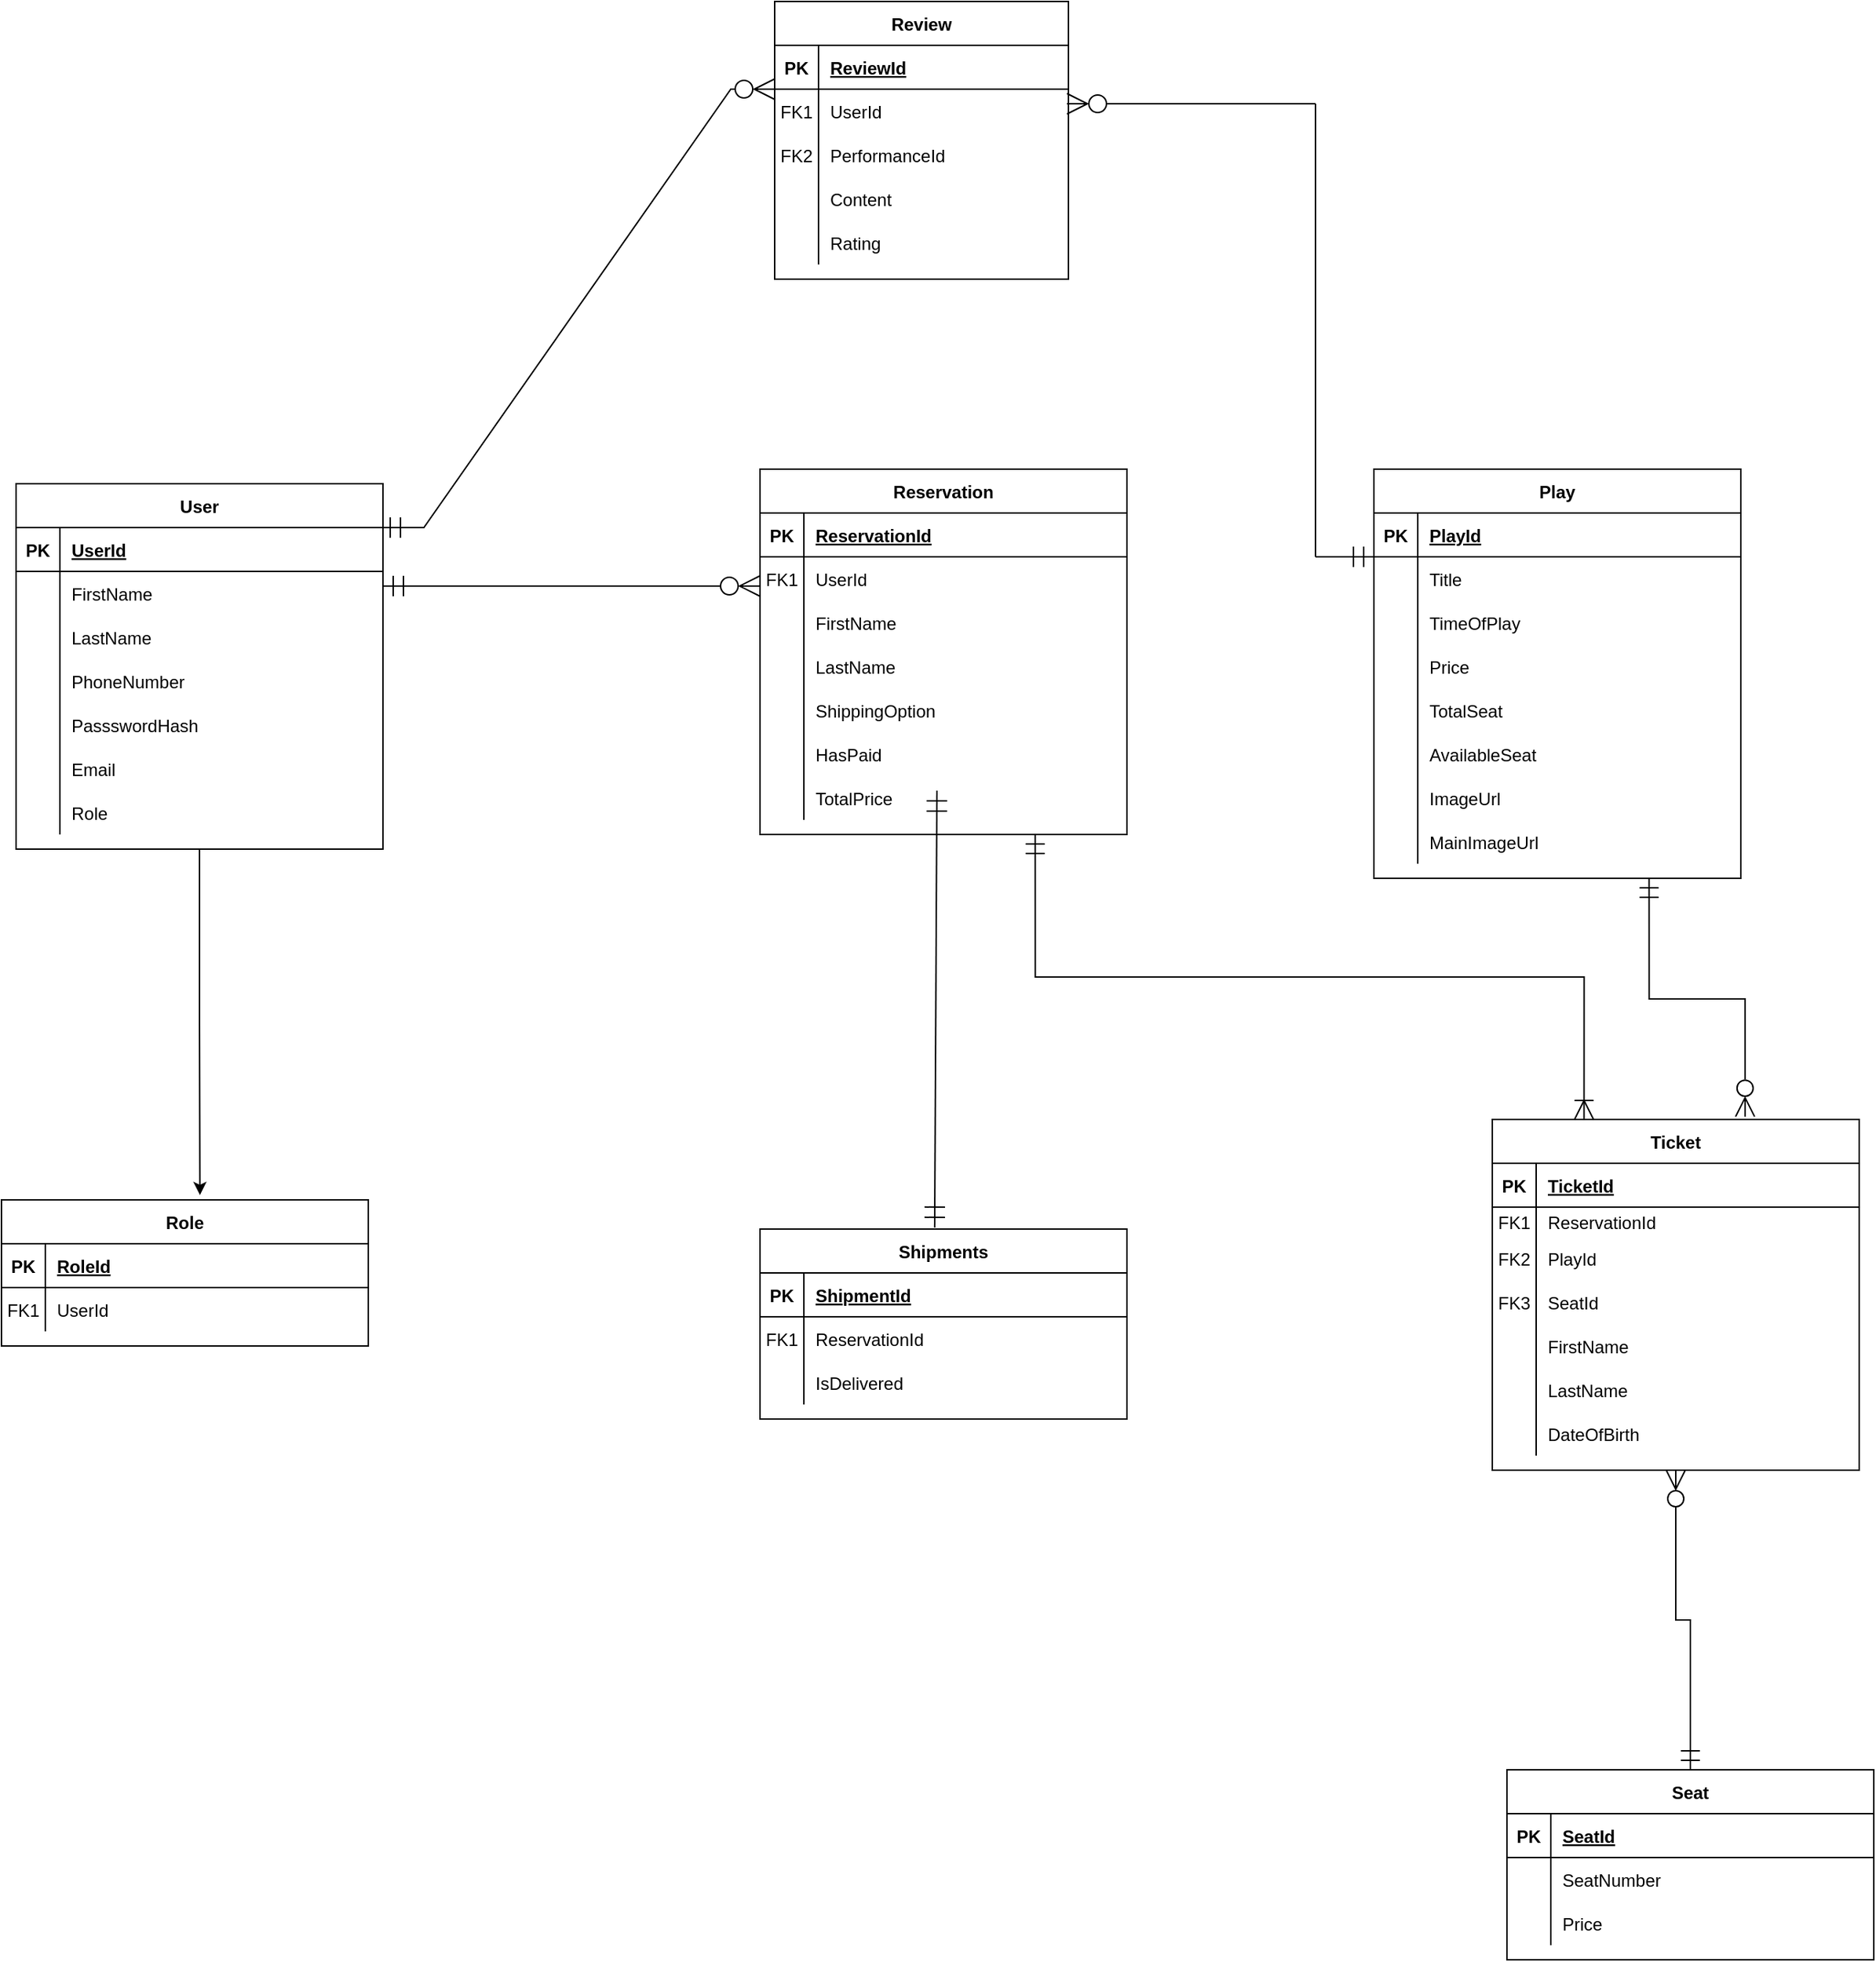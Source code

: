 <mxfile version="26.0.11">
  <diagram id="R2lEEEUBdFMjLlhIrx00" name="Page-1">
    <mxGraphModel dx="2093" dy="2080" grid="1" gridSize="10" guides="1" tooltips="1" connect="1" arrows="1" fold="1" page="1" pageScale="1" pageWidth="850" pageHeight="1100" math="0" shadow="0" extFonts="Permanent Marker^https://fonts.googleapis.com/css?family=Permanent+Marker">
      <root>
        <mxCell id="0" />
        <mxCell id="1" parent="0" />
        <mxCell id="Px7PWnoKuNarNlu0IM08-81" style="edgeStyle=orthogonalEdgeStyle;rounded=0;orthogonalLoop=1;jettySize=auto;html=1;exitX=0.75;exitY=1;exitDx=0;exitDy=0;entryX=0.25;entryY=0;entryDx=0;entryDy=0;startArrow=ERmandOne;startFill=0;endSize=11;startSize=11;endArrow=ERoneToMany;endFill=0;" parent="1" source="C-vyLk0tnHw3VtMMgP7b-2" target="Px7PWnoKuNarNlu0IM08-56" edge="1">
          <mxGeometry relative="1" as="geometry" />
        </mxCell>
        <mxCell id="C-vyLk0tnHw3VtMMgP7b-2" value="Reservation" style="shape=table;startSize=30;container=1;collapsible=1;childLayout=tableLayout;fixedRows=1;rowLines=0;fontStyle=1;align=center;resizeLast=1;" parent="1" vertex="1">
          <mxGeometry x="679" y="120" width="251" height="250" as="geometry" />
        </mxCell>
        <mxCell id="C-vyLk0tnHw3VtMMgP7b-3" value="" style="shape=partialRectangle;collapsible=0;dropTarget=0;pointerEvents=0;fillColor=none;points=[[0,0.5],[1,0.5]];portConstraint=eastwest;top=0;left=0;right=0;bottom=1;" parent="C-vyLk0tnHw3VtMMgP7b-2" vertex="1">
          <mxGeometry y="30" width="251" height="30" as="geometry" />
        </mxCell>
        <mxCell id="C-vyLk0tnHw3VtMMgP7b-4" value="PK" style="shape=partialRectangle;overflow=hidden;connectable=0;fillColor=none;top=0;left=0;bottom=0;right=0;fontStyle=1;" parent="C-vyLk0tnHw3VtMMgP7b-3" vertex="1">
          <mxGeometry width="30" height="30" as="geometry">
            <mxRectangle width="30" height="30" as="alternateBounds" />
          </mxGeometry>
        </mxCell>
        <mxCell id="C-vyLk0tnHw3VtMMgP7b-5" value="ReservationId" style="shape=partialRectangle;overflow=hidden;connectable=0;fillColor=none;top=0;left=0;bottom=0;right=0;align=left;spacingLeft=6;fontStyle=5;" parent="C-vyLk0tnHw3VtMMgP7b-3" vertex="1">
          <mxGeometry x="30" width="221" height="30" as="geometry">
            <mxRectangle width="221" height="30" as="alternateBounds" />
          </mxGeometry>
        </mxCell>
        <mxCell id="C-vyLk0tnHw3VtMMgP7b-6" value="" style="shape=partialRectangle;collapsible=0;dropTarget=0;pointerEvents=0;fillColor=none;points=[[0,0.5],[1,0.5]];portConstraint=eastwest;top=0;left=0;right=0;bottom=0;" parent="C-vyLk0tnHw3VtMMgP7b-2" vertex="1">
          <mxGeometry y="60" width="251" height="30" as="geometry" />
        </mxCell>
        <mxCell id="C-vyLk0tnHw3VtMMgP7b-7" value="FK1" style="shape=partialRectangle;overflow=hidden;connectable=0;fillColor=none;top=0;left=0;bottom=0;right=0;" parent="C-vyLk0tnHw3VtMMgP7b-6" vertex="1">
          <mxGeometry width="30" height="30" as="geometry">
            <mxRectangle width="30" height="30" as="alternateBounds" />
          </mxGeometry>
        </mxCell>
        <mxCell id="C-vyLk0tnHw3VtMMgP7b-8" value="UserId" style="shape=partialRectangle;overflow=hidden;connectable=0;fillColor=none;top=0;left=0;bottom=0;right=0;align=left;spacingLeft=6;" parent="C-vyLk0tnHw3VtMMgP7b-6" vertex="1">
          <mxGeometry x="30" width="221" height="30" as="geometry">
            <mxRectangle width="221" height="30" as="alternateBounds" />
          </mxGeometry>
        </mxCell>
        <mxCell id="C-vyLk0tnHw3VtMMgP7b-9" value="" style="shape=partialRectangle;collapsible=0;dropTarget=0;pointerEvents=0;fillColor=none;points=[[0,0.5],[1,0.5]];portConstraint=eastwest;top=0;left=0;right=0;bottom=0;" parent="C-vyLk0tnHw3VtMMgP7b-2" vertex="1">
          <mxGeometry y="90" width="251" height="30" as="geometry" />
        </mxCell>
        <mxCell id="C-vyLk0tnHw3VtMMgP7b-10" value="" style="shape=partialRectangle;overflow=hidden;connectable=0;fillColor=none;top=0;left=0;bottom=0;right=0;" parent="C-vyLk0tnHw3VtMMgP7b-9" vertex="1">
          <mxGeometry width="30" height="30" as="geometry">
            <mxRectangle width="30" height="30" as="alternateBounds" />
          </mxGeometry>
        </mxCell>
        <mxCell id="C-vyLk0tnHw3VtMMgP7b-11" value="FirstName" style="shape=partialRectangle;overflow=hidden;connectable=0;fillColor=none;top=0;left=0;bottom=0;right=0;align=left;spacingLeft=6;" parent="C-vyLk0tnHw3VtMMgP7b-9" vertex="1">
          <mxGeometry x="30" width="221" height="30" as="geometry">
            <mxRectangle width="221" height="30" as="alternateBounds" />
          </mxGeometry>
        </mxCell>
        <mxCell id="LBZw2qR44-CUbFNM7OTx-93" value="" style="shape=partialRectangle;collapsible=0;dropTarget=0;pointerEvents=0;fillColor=none;points=[[0,0.5],[1,0.5]];portConstraint=eastwest;top=0;left=0;right=0;bottom=0;" parent="C-vyLk0tnHw3VtMMgP7b-2" vertex="1">
          <mxGeometry y="120" width="251" height="30" as="geometry" />
        </mxCell>
        <mxCell id="LBZw2qR44-CUbFNM7OTx-94" value="" style="shape=partialRectangle;overflow=hidden;connectable=0;fillColor=none;top=0;left=0;bottom=0;right=0;" parent="LBZw2qR44-CUbFNM7OTx-93" vertex="1">
          <mxGeometry width="30" height="30" as="geometry">
            <mxRectangle width="30" height="30" as="alternateBounds" />
          </mxGeometry>
        </mxCell>
        <mxCell id="LBZw2qR44-CUbFNM7OTx-95" value="LastName" style="shape=partialRectangle;overflow=hidden;connectable=0;fillColor=none;top=0;left=0;bottom=0;right=0;align=left;spacingLeft=6;" parent="LBZw2qR44-CUbFNM7OTx-93" vertex="1">
          <mxGeometry x="30" width="221" height="30" as="geometry">
            <mxRectangle width="221" height="30" as="alternateBounds" />
          </mxGeometry>
        </mxCell>
        <mxCell id="LBZw2qR44-CUbFNM7OTx-99" value="" style="shape=partialRectangle;collapsible=0;dropTarget=0;pointerEvents=0;fillColor=none;points=[[0,0.5],[1,0.5]];portConstraint=eastwest;top=0;left=0;right=0;bottom=0;" parent="C-vyLk0tnHw3VtMMgP7b-2" vertex="1">
          <mxGeometry y="150" width="251" height="30" as="geometry" />
        </mxCell>
        <mxCell id="LBZw2qR44-CUbFNM7OTx-100" value="" style="shape=partialRectangle;overflow=hidden;connectable=0;fillColor=none;top=0;left=0;bottom=0;right=0;" parent="LBZw2qR44-CUbFNM7OTx-99" vertex="1">
          <mxGeometry width="30" height="30" as="geometry">
            <mxRectangle width="30" height="30" as="alternateBounds" />
          </mxGeometry>
        </mxCell>
        <mxCell id="LBZw2qR44-CUbFNM7OTx-101" value="ShippingOption" style="shape=partialRectangle;overflow=hidden;connectable=0;fillColor=none;top=0;left=0;bottom=0;right=0;align=left;spacingLeft=6;" parent="LBZw2qR44-CUbFNM7OTx-99" vertex="1">
          <mxGeometry x="30" width="221" height="30" as="geometry">
            <mxRectangle width="221" height="30" as="alternateBounds" />
          </mxGeometry>
        </mxCell>
        <mxCell id="Px7PWnoKuNarNlu0IM08-53" value="" style="shape=partialRectangle;collapsible=0;dropTarget=0;pointerEvents=0;fillColor=none;points=[[0,0.5],[1,0.5]];portConstraint=eastwest;top=0;left=0;right=0;bottom=0;" parent="C-vyLk0tnHw3VtMMgP7b-2" vertex="1">
          <mxGeometry y="180" width="251" height="30" as="geometry" />
        </mxCell>
        <mxCell id="Px7PWnoKuNarNlu0IM08-54" value="" style="shape=partialRectangle;overflow=hidden;connectable=0;fillColor=none;top=0;left=0;bottom=0;right=0;" parent="Px7PWnoKuNarNlu0IM08-53" vertex="1">
          <mxGeometry width="30" height="30" as="geometry">
            <mxRectangle width="30" height="30" as="alternateBounds" />
          </mxGeometry>
        </mxCell>
        <mxCell id="Px7PWnoKuNarNlu0IM08-55" value="HasPaid" style="shape=partialRectangle;overflow=hidden;connectable=0;fillColor=none;top=0;left=0;bottom=0;right=0;align=left;spacingLeft=6;" parent="Px7PWnoKuNarNlu0IM08-53" vertex="1">
          <mxGeometry x="30" width="221" height="30" as="geometry">
            <mxRectangle width="221" height="30" as="alternateBounds" />
          </mxGeometry>
        </mxCell>
        <mxCell id="8gBksEzqxt79Xbq1RBp5-1" value="" style="shape=partialRectangle;collapsible=0;dropTarget=0;pointerEvents=0;fillColor=none;points=[[0,0.5],[1,0.5]];portConstraint=eastwest;top=0;left=0;right=0;bottom=0;" vertex="1" parent="C-vyLk0tnHw3VtMMgP7b-2">
          <mxGeometry y="210" width="251" height="30" as="geometry" />
        </mxCell>
        <mxCell id="8gBksEzqxt79Xbq1RBp5-2" value="" style="shape=partialRectangle;overflow=hidden;connectable=0;fillColor=none;top=0;left=0;bottom=0;right=0;" vertex="1" parent="8gBksEzqxt79Xbq1RBp5-1">
          <mxGeometry width="30" height="30" as="geometry">
            <mxRectangle width="30" height="30" as="alternateBounds" />
          </mxGeometry>
        </mxCell>
        <mxCell id="8gBksEzqxt79Xbq1RBp5-3" value="TotalPrice" style="shape=partialRectangle;overflow=hidden;connectable=0;fillColor=none;top=0;left=0;bottom=0;right=0;align=left;spacingLeft=6;" vertex="1" parent="8gBksEzqxt79Xbq1RBp5-1">
          <mxGeometry x="30" width="221" height="30" as="geometry">
            <mxRectangle width="221" height="30" as="alternateBounds" />
          </mxGeometry>
        </mxCell>
        <mxCell id="C-vyLk0tnHw3VtMMgP7b-13" value="Shipments" style="shape=table;startSize=30;container=1;collapsible=1;childLayout=tableLayout;fixedRows=1;rowLines=0;fontStyle=1;align=center;resizeLast=1;" parent="1" vertex="1">
          <mxGeometry x="679" y="640" width="251" height="130" as="geometry" />
        </mxCell>
        <mxCell id="C-vyLk0tnHw3VtMMgP7b-14" value="" style="shape=partialRectangle;collapsible=0;dropTarget=0;pointerEvents=0;fillColor=none;points=[[0,0.5],[1,0.5]];portConstraint=eastwest;top=0;left=0;right=0;bottom=1;" parent="C-vyLk0tnHw3VtMMgP7b-13" vertex="1">
          <mxGeometry y="30" width="251" height="30" as="geometry" />
        </mxCell>
        <mxCell id="C-vyLk0tnHw3VtMMgP7b-15" value="PK" style="shape=partialRectangle;overflow=hidden;connectable=0;fillColor=none;top=0;left=0;bottom=0;right=0;fontStyle=1;" parent="C-vyLk0tnHw3VtMMgP7b-14" vertex="1">
          <mxGeometry width="30" height="30" as="geometry">
            <mxRectangle width="30" height="30" as="alternateBounds" />
          </mxGeometry>
        </mxCell>
        <mxCell id="C-vyLk0tnHw3VtMMgP7b-16" value="ShipmentId" style="shape=partialRectangle;overflow=hidden;connectable=0;fillColor=none;top=0;left=0;bottom=0;right=0;align=left;spacingLeft=6;fontStyle=5;" parent="C-vyLk0tnHw3VtMMgP7b-14" vertex="1">
          <mxGeometry x="30" width="221" height="30" as="geometry">
            <mxRectangle width="221" height="30" as="alternateBounds" />
          </mxGeometry>
        </mxCell>
        <mxCell id="C-vyLk0tnHw3VtMMgP7b-17" value="" style="shape=partialRectangle;collapsible=0;dropTarget=0;pointerEvents=0;fillColor=none;points=[[0,0.5],[1,0.5]];portConstraint=eastwest;top=0;left=0;right=0;bottom=0;" parent="C-vyLk0tnHw3VtMMgP7b-13" vertex="1">
          <mxGeometry y="60" width="251" height="30" as="geometry" />
        </mxCell>
        <mxCell id="C-vyLk0tnHw3VtMMgP7b-18" value="FK1" style="shape=partialRectangle;overflow=hidden;connectable=0;fillColor=none;top=0;left=0;bottom=0;right=0;" parent="C-vyLk0tnHw3VtMMgP7b-17" vertex="1">
          <mxGeometry width="30" height="30" as="geometry">
            <mxRectangle width="30" height="30" as="alternateBounds" />
          </mxGeometry>
        </mxCell>
        <mxCell id="C-vyLk0tnHw3VtMMgP7b-19" value="ReservationId" style="shape=partialRectangle;overflow=hidden;connectable=0;fillColor=none;top=0;left=0;bottom=0;right=0;align=left;spacingLeft=6;" parent="C-vyLk0tnHw3VtMMgP7b-17" vertex="1">
          <mxGeometry x="30" width="221" height="30" as="geometry">
            <mxRectangle width="221" height="30" as="alternateBounds" />
          </mxGeometry>
        </mxCell>
        <mxCell id="Px7PWnoKuNarNlu0IM08-50" value="" style="shape=partialRectangle;collapsible=0;dropTarget=0;pointerEvents=0;fillColor=none;points=[[0,0.5],[1,0.5]];portConstraint=eastwest;top=0;left=0;right=0;bottom=0;" parent="C-vyLk0tnHw3VtMMgP7b-13" vertex="1">
          <mxGeometry y="90" width="251" height="30" as="geometry" />
        </mxCell>
        <mxCell id="Px7PWnoKuNarNlu0IM08-51" value="" style="shape=partialRectangle;overflow=hidden;connectable=0;fillColor=none;top=0;left=0;bottom=0;right=0;" parent="Px7PWnoKuNarNlu0IM08-50" vertex="1">
          <mxGeometry width="30" height="30" as="geometry">
            <mxRectangle width="30" height="30" as="alternateBounds" />
          </mxGeometry>
        </mxCell>
        <mxCell id="Px7PWnoKuNarNlu0IM08-52" value="IsDelivered" style="shape=partialRectangle;overflow=hidden;connectable=0;fillColor=none;top=0;left=0;bottom=0;right=0;align=left;spacingLeft=6;" parent="Px7PWnoKuNarNlu0IM08-50" vertex="1">
          <mxGeometry x="30" width="221" height="30" as="geometry">
            <mxRectangle width="221" height="30" as="alternateBounds" />
          </mxGeometry>
        </mxCell>
        <mxCell id="Px7PWnoKuNarNlu0IM08-82" style="edgeStyle=orthogonalEdgeStyle;rounded=0;orthogonalLoop=1;jettySize=auto;html=1;exitX=0.75;exitY=1;exitDx=0;exitDy=0;endArrow=ERzeroToMany;endFill=0;endSize=11;startSize=11;startArrow=ERmandOne;startFill=0;entryX=0.689;entryY=-0.008;entryDx=0;entryDy=0;entryPerimeter=0;" parent="1" source="LBZw2qR44-CUbFNM7OTx-23" target="Px7PWnoKuNarNlu0IM08-56" edge="1">
          <mxGeometry relative="1" as="geometry">
            <mxPoint x="1350" y="560" as="targetPoint" />
          </mxGeometry>
        </mxCell>
        <mxCell id="LBZw2qR44-CUbFNM7OTx-23" value="Play" style="shape=table;startSize=30;container=1;collapsible=1;childLayout=tableLayout;fixedRows=1;rowLines=0;fontStyle=1;align=center;resizeLast=1;" parent="1" vertex="1">
          <mxGeometry x="1099" y="120" width="251" height="280" as="geometry" />
        </mxCell>
        <mxCell id="LBZw2qR44-CUbFNM7OTx-24" value="" style="shape=partialRectangle;collapsible=0;dropTarget=0;pointerEvents=0;fillColor=none;points=[[0,0.5],[1,0.5]];portConstraint=eastwest;top=0;left=0;right=0;bottom=1;" parent="LBZw2qR44-CUbFNM7OTx-23" vertex="1">
          <mxGeometry y="30" width="251" height="30" as="geometry" />
        </mxCell>
        <mxCell id="LBZw2qR44-CUbFNM7OTx-25" value="PK" style="shape=partialRectangle;overflow=hidden;connectable=0;fillColor=none;top=0;left=0;bottom=0;right=0;fontStyle=1;" parent="LBZw2qR44-CUbFNM7OTx-24" vertex="1">
          <mxGeometry width="30" height="30" as="geometry">
            <mxRectangle width="30" height="30" as="alternateBounds" />
          </mxGeometry>
        </mxCell>
        <mxCell id="LBZw2qR44-CUbFNM7OTx-26" value="PlayId" style="shape=partialRectangle;overflow=hidden;connectable=0;fillColor=none;top=0;left=0;bottom=0;right=0;align=left;spacingLeft=6;fontStyle=5;" parent="LBZw2qR44-CUbFNM7OTx-24" vertex="1">
          <mxGeometry x="30" width="221" height="30" as="geometry">
            <mxRectangle width="221" height="30" as="alternateBounds" />
          </mxGeometry>
        </mxCell>
        <mxCell id="LBZw2qR44-CUbFNM7OTx-27" value="" style="shape=partialRectangle;collapsible=0;dropTarget=0;pointerEvents=0;fillColor=none;points=[[0,0.5],[1,0.5]];portConstraint=eastwest;top=0;left=0;right=0;bottom=0;" parent="LBZw2qR44-CUbFNM7OTx-23" vertex="1">
          <mxGeometry y="60" width="251" height="30" as="geometry" />
        </mxCell>
        <mxCell id="LBZw2qR44-CUbFNM7OTx-28" value="" style="shape=partialRectangle;overflow=hidden;connectable=0;fillColor=none;top=0;left=0;bottom=0;right=0;" parent="LBZw2qR44-CUbFNM7OTx-27" vertex="1">
          <mxGeometry width="30" height="30" as="geometry">
            <mxRectangle width="30" height="30" as="alternateBounds" />
          </mxGeometry>
        </mxCell>
        <mxCell id="LBZw2qR44-CUbFNM7OTx-29" value="Title" style="shape=partialRectangle;overflow=hidden;connectable=0;fillColor=none;top=0;left=0;bottom=0;right=0;align=left;spacingLeft=6;" parent="LBZw2qR44-CUbFNM7OTx-27" vertex="1">
          <mxGeometry x="30" width="221" height="30" as="geometry">
            <mxRectangle width="221" height="30" as="alternateBounds" />
          </mxGeometry>
        </mxCell>
        <mxCell id="LBZw2qR44-CUbFNM7OTx-30" value="" style="shape=partialRectangle;collapsible=0;dropTarget=0;pointerEvents=0;fillColor=none;points=[[0,0.5],[1,0.5]];portConstraint=eastwest;top=0;left=0;right=0;bottom=0;" parent="LBZw2qR44-CUbFNM7OTx-23" vertex="1">
          <mxGeometry y="90" width="251" height="30" as="geometry" />
        </mxCell>
        <mxCell id="LBZw2qR44-CUbFNM7OTx-31" value="" style="shape=partialRectangle;overflow=hidden;connectable=0;fillColor=none;top=0;left=0;bottom=0;right=0;" parent="LBZw2qR44-CUbFNM7OTx-30" vertex="1">
          <mxGeometry width="30" height="30" as="geometry">
            <mxRectangle width="30" height="30" as="alternateBounds" />
          </mxGeometry>
        </mxCell>
        <mxCell id="LBZw2qR44-CUbFNM7OTx-32" value="TimeOfPlay" style="shape=partialRectangle;overflow=hidden;connectable=0;fillColor=none;top=0;left=0;bottom=0;right=0;align=left;spacingLeft=6;" parent="LBZw2qR44-CUbFNM7OTx-30" vertex="1">
          <mxGeometry x="30" width="221" height="30" as="geometry">
            <mxRectangle width="221" height="30" as="alternateBounds" />
          </mxGeometry>
        </mxCell>
        <mxCell id="LBZw2qR44-CUbFNM7OTx-111" value="" style="shape=partialRectangle;collapsible=0;dropTarget=0;pointerEvents=0;fillColor=none;points=[[0,0.5],[1,0.5]];portConstraint=eastwest;top=0;left=0;right=0;bottom=0;" parent="LBZw2qR44-CUbFNM7OTx-23" vertex="1">
          <mxGeometry y="120" width="251" height="30" as="geometry" />
        </mxCell>
        <mxCell id="LBZw2qR44-CUbFNM7OTx-112" value="" style="shape=partialRectangle;overflow=hidden;connectable=0;fillColor=none;top=0;left=0;bottom=0;right=0;" parent="LBZw2qR44-CUbFNM7OTx-111" vertex="1">
          <mxGeometry width="30" height="30" as="geometry">
            <mxRectangle width="30" height="30" as="alternateBounds" />
          </mxGeometry>
        </mxCell>
        <mxCell id="LBZw2qR44-CUbFNM7OTx-113" value="Price" style="shape=partialRectangle;overflow=hidden;connectable=0;fillColor=none;top=0;left=0;bottom=0;right=0;align=left;spacingLeft=6;" parent="LBZw2qR44-CUbFNM7OTx-111" vertex="1">
          <mxGeometry x="30" width="221" height="30" as="geometry">
            <mxRectangle width="221" height="30" as="alternateBounds" />
          </mxGeometry>
        </mxCell>
        <mxCell id="LBZw2qR44-CUbFNM7OTx-114" value="" style="shape=partialRectangle;collapsible=0;dropTarget=0;pointerEvents=0;fillColor=none;points=[[0,0.5],[1,0.5]];portConstraint=eastwest;top=0;left=0;right=0;bottom=0;" parent="LBZw2qR44-CUbFNM7OTx-23" vertex="1">
          <mxGeometry y="150" width="251" height="30" as="geometry" />
        </mxCell>
        <mxCell id="LBZw2qR44-CUbFNM7OTx-115" value="" style="shape=partialRectangle;overflow=hidden;connectable=0;fillColor=none;top=0;left=0;bottom=0;right=0;" parent="LBZw2qR44-CUbFNM7OTx-114" vertex="1">
          <mxGeometry width="30" height="30" as="geometry">
            <mxRectangle width="30" height="30" as="alternateBounds" />
          </mxGeometry>
        </mxCell>
        <mxCell id="LBZw2qR44-CUbFNM7OTx-116" value="TotalSeat" style="shape=partialRectangle;overflow=hidden;connectable=0;fillColor=none;top=0;left=0;bottom=0;right=0;align=left;spacingLeft=6;" parent="LBZw2qR44-CUbFNM7OTx-114" vertex="1">
          <mxGeometry x="30" width="221" height="30" as="geometry">
            <mxRectangle width="221" height="30" as="alternateBounds" />
          </mxGeometry>
        </mxCell>
        <mxCell id="LBZw2qR44-CUbFNM7OTx-117" value="" style="shape=partialRectangle;collapsible=0;dropTarget=0;pointerEvents=0;fillColor=none;points=[[0,0.5],[1,0.5]];portConstraint=eastwest;top=0;left=0;right=0;bottom=0;" parent="LBZw2qR44-CUbFNM7OTx-23" vertex="1">
          <mxGeometry y="180" width="251" height="30" as="geometry" />
        </mxCell>
        <mxCell id="LBZw2qR44-CUbFNM7OTx-118" value="" style="shape=partialRectangle;overflow=hidden;connectable=0;fillColor=none;top=0;left=0;bottom=0;right=0;" parent="LBZw2qR44-CUbFNM7OTx-117" vertex="1">
          <mxGeometry width="30" height="30" as="geometry">
            <mxRectangle width="30" height="30" as="alternateBounds" />
          </mxGeometry>
        </mxCell>
        <mxCell id="LBZw2qR44-CUbFNM7OTx-119" value="AvailableSeat" style="shape=partialRectangle;overflow=hidden;connectable=0;fillColor=none;top=0;left=0;bottom=0;right=0;align=left;spacingLeft=6;" parent="LBZw2qR44-CUbFNM7OTx-117" vertex="1">
          <mxGeometry x="30" width="221" height="30" as="geometry">
            <mxRectangle width="221" height="30" as="alternateBounds" />
          </mxGeometry>
        </mxCell>
        <mxCell id="8gBksEzqxt79Xbq1RBp5-23" value="" style="shape=partialRectangle;collapsible=0;dropTarget=0;pointerEvents=0;fillColor=none;points=[[0,0.5],[1,0.5]];portConstraint=eastwest;top=0;left=0;right=0;bottom=0;" vertex="1" parent="LBZw2qR44-CUbFNM7OTx-23">
          <mxGeometry y="210" width="251" height="30" as="geometry" />
        </mxCell>
        <mxCell id="8gBksEzqxt79Xbq1RBp5-24" value="" style="shape=partialRectangle;overflow=hidden;connectable=0;fillColor=none;top=0;left=0;bottom=0;right=0;" vertex="1" parent="8gBksEzqxt79Xbq1RBp5-23">
          <mxGeometry width="30" height="30" as="geometry">
            <mxRectangle width="30" height="30" as="alternateBounds" />
          </mxGeometry>
        </mxCell>
        <mxCell id="8gBksEzqxt79Xbq1RBp5-25" value="ImageUrl" style="shape=partialRectangle;overflow=hidden;connectable=0;fillColor=none;top=0;left=0;bottom=0;right=0;align=left;spacingLeft=6;" vertex="1" parent="8gBksEzqxt79Xbq1RBp5-23">
          <mxGeometry x="30" width="221" height="30" as="geometry">
            <mxRectangle width="221" height="30" as="alternateBounds" />
          </mxGeometry>
        </mxCell>
        <mxCell id="8gBksEzqxt79Xbq1RBp5-26" value="" style="shape=partialRectangle;collapsible=0;dropTarget=0;pointerEvents=0;fillColor=none;points=[[0,0.5],[1,0.5]];portConstraint=eastwest;top=0;left=0;right=0;bottom=0;" vertex="1" parent="LBZw2qR44-CUbFNM7OTx-23">
          <mxGeometry y="240" width="251" height="30" as="geometry" />
        </mxCell>
        <mxCell id="8gBksEzqxt79Xbq1RBp5-27" value="" style="shape=partialRectangle;overflow=hidden;connectable=0;fillColor=none;top=0;left=0;bottom=0;right=0;" vertex="1" parent="8gBksEzqxt79Xbq1RBp5-26">
          <mxGeometry width="30" height="30" as="geometry">
            <mxRectangle width="30" height="30" as="alternateBounds" />
          </mxGeometry>
        </mxCell>
        <mxCell id="8gBksEzqxt79Xbq1RBp5-28" value="MainImageUrl" style="shape=partialRectangle;overflow=hidden;connectable=0;fillColor=none;top=0;left=0;bottom=0;right=0;align=left;spacingLeft=6;" vertex="1" parent="8gBksEzqxt79Xbq1RBp5-26">
          <mxGeometry x="30" width="221" height="30" as="geometry">
            <mxRectangle width="221" height="30" as="alternateBounds" />
          </mxGeometry>
        </mxCell>
        <mxCell id="LBZw2qR44-CUbFNM7OTx-36" value="" style="edgeStyle=entityRelationEdgeStyle;fontSize=12;html=1;endArrow=ERzeroToMany;startArrow=ERmandOne;rounded=0;endSize=12;startSize=12;endFill=0;" parent="1" edge="1">
          <mxGeometry width="100" height="100" relative="1" as="geometry">
            <mxPoint x="419" y="160" as="sourcePoint" />
            <mxPoint x="689" y="-140" as="targetPoint" />
          </mxGeometry>
        </mxCell>
        <mxCell id="LBZw2qR44-CUbFNM7OTx-38" value="" style="endArrow=ERmandOne;html=1;rounded=0;endFill=0;endSize=12;" parent="1" edge="1">
          <mxGeometry relative="1" as="geometry">
            <mxPoint x="1059" y="180" as="sourcePoint" />
            <mxPoint x="1099" y="180" as="targetPoint" />
          </mxGeometry>
        </mxCell>
        <mxCell id="LBZw2qR44-CUbFNM7OTx-39" value="" style="endArrow=none;html=1;rounded=0;" parent="1" edge="1">
          <mxGeometry relative="1" as="geometry">
            <mxPoint x="1059" y="180" as="sourcePoint" />
            <mxPoint x="1059" y="-130" as="targetPoint" />
          </mxGeometry>
        </mxCell>
        <mxCell id="LBZw2qR44-CUbFNM7OTx-40" value="" style="endArrow=none;html=1;rounded=0;endFill=0;startArrow=ERzeroToMany;startFill=0;endSize=13;startSize=12;" parent="1" edge="1">
          <mxGeometry relative="1" as="geometry">
            <mxPoint x="889" y="-130" as="sourcePoint" />
            <mxPoint x="1059" y="-130" as="targetPoint" />
          </mxGeometry>
        </mxCell>
        <mxCell id="LBZw2qR44-CUbFNM7OTx-41" value="" style="endArrow=ERzeroToMany;html=1;rounded=0;startArrow=ERmandOne;startFill=0;endFill=0;endSize=12;startSize=12;" parent="1" edge="1">
          <mxGeometry relative="1" as="geometry">
            <mxPoint x="421" y="200" as="sourcePoint" />
            <mxPoint x="679" y="200" as="targetPoint" />
          </mxGeometry>
        </mxCell>
        <mxCell id="LBZw2qR44-CUbFNM7OTx-42" value="Review" style="shape=table;startSize=30;container=1;collapsible=1;childLayout=tableLayout;fixedRows=1;rowLines=0;fontStyle=1;align=center;resizeLast=1;" parent="1" vertex="1">
          <mxGeometry x="689" y="-200" width="201" height="190" as="geometry" />
        </mxCell>
        <mxCell id="LBZw2qR44-CUbFNM7OTx-43" value="" style="shape=partialRectangle;collapsible=0;dropTarget=0;pointerEvents=0;fillColor=none;points=[[0,0.5],[1,0.5]];portConstraint=eastwest;top=0;left=0;right=0;bottom=1;" parent="LBZw2qR44-CUbFNM7OTx-42" vertex="1">
          <mxGeometry y="30" width="201" height="30" as="geometry" />
        </mxCell>
        <mxCell id="LBZw2qR44-CUbFNM7OTx-44" value="PK" style="shape=partialRectangle;overflow=hidden;connectable=0;fillColor=none;top=0;left=0;bottom=0;right=0;fontStyle=1;" parent="LBZw2qR44-CUbFNM7OTx-43" vertex="1">
          <mxGeometry width="30" height="30" as="geometry">
            <mxRectangle width="30" height="30" as="alternateBounds" />
          </mxGeometry>
        </mxCell>
        <mxCell id="LBZw2qR44-CUbFNM7OTx-45" value="ReviewId" style="shape=partialRectangle;overflow=hidden;connectable=0;fillColor=none;top=0;left=0;bottom=0;right=0;align=left;spacingLeft=6;fontStyle=5;" parent="LBZw2qR44-CUbFNM7OTx-43" vertex="1">
          <mxGeometry x="30" width="171" height="30" as="geometry">
            <mxRectangle width="171" height="30" as="alternateBounds" />
          </mxGeometry>
        </mxCell>
        <mxCell id="LBZw2qR44-CUbFNM7OTx-46" value="" style="shape=partialRectangle;collapsible=0;dropTarget=0;pointerEvents=0;fillColor=none;points=[[0,0.5],[1,0.5]];portConstraint=eastwest;top=0;left=0;right=0;bottom=0;" parent="LBZw2qR44-CUbFNM7OTx-42" vertex="1">
          <mxGeometry y="60" width="201" height="30" as="geometry" />
        </mxCell>
        <mxCell id="LBZw2qR44-CUbFNM7OTx-47" value="FK1" style="shape=partialRectangle;overflow=hidden;connectable=0;fillColor=none;top=0;left=0;bottom=0;right=0;" parent="LBZw2qR44-CUbFNM7OTx-46" vertex="1">
          <mxGeometry width="30" height="30" as="geometry">
            <mxRectangle width="30" height="30" as="alternateBounds" />
          </mxGeometry>
        </mxCell>
        <mxCell id="LBZw2qR44-CUbFNM7OTx-48" value="UserId" style="shape=partialRectangle;overflow=hidden;connectable=0;fillColor=none;top=0;left=0;bottom=0;right=0;align=left;spacingLeft=6;" parent="LBZw2qR44-CUbFNM7OTx-46" vertex="1">
          <mxGeometry x="30" width="171" height="30" as="geometry">
            <mxRectangle width="171" height="30" as="alternateBounds" />
          </mxGeometry>
        </mxCell>
        <mxCell id="LBZw2qR44-CUbFNM7OTx-49" value="" style="shape=partialRectangle;collapsible=0;dropTarget=0;pointerEvents=0;fillColor=none;points=[[0,0.5],[1,0.5]];portConstraint=eastwest;top=0;left=0;right=0;bottom=0;" parent="LBZw2qR44-CUbFNM7OTx-42" vertex="1">
          <mxGeometry y="90" width="201" height="30" as="geometry" />
        </mxCell>
        <mxCell id="LBZw2qR44-CUbFNM7OTx-50" value="FK2" style="shape=partialRectangle;overflow=hidden;connectable=0;fillColor=none;top=0;left=0;bottom=0;right=0;" parent="LBZw2qR44-CUbFNM7OTx-49" vertex="1">
          <mxGeometry width="30" height="30" as="geometry">
            <mxRectangle width="30" height="30" as="alternateBounds" />
          </mxGeometry>
        </mxCell>
        <mxCell id="LBZw2qR44-CUbFNM7OTx-51" value="PerformanceId" style="shape=partialRectangle;overflow=hidden;connectable=0;fillColor=none;top=0;left=0;bottom=0;right=0;align=left;spacingLeft=6;" parent="LBZw2qR44-CUbFNM7OTx-49" vertex="1">
          <mxGeometry x="30" width="171" height="30" as="geometry">
            <mxRectangle width="171" height="30" as="alternateBounds" />
          </mxGeometry>
        </mxCell>
        <mxCell id="LBZw2qR44-CUbFNM7OTx-87" value="" style="shape=partialRectangle;collapsible=0;dropTarget=0;pointerEvents=0;fillColor=none;points=[[0,0.5],[1,0.5]];portConstraint=eastwest;top=0;left=0;right=0;bottom=0;" parent="LBZw2qR44-CUbFNM7OTx-42" vertex="1">
          <mxGeometry y="120" width="201" height="30" as="geometry" />
        </mxCell>
        <mxCell id="LBZw2qR44-CUbFNM7OTx-88" value="" style="shape=partialRectangle;overflow=hidden;connectable=0;fillColor=none;top=0;left=0;bottom=0;right=0;" parent="LBZw2qR44-CUbFNM7OTx-87" vertex="1">
          <mxGeometry width="30" height="30" as="geometry">
            <mxRectangle width="30" height="30" as="alternateBounds" />
          </mxGeometry>
        </mxCell>
        <mxCell id="LBZw2qR44-CUbFNM7OTx-89" value="Content" style="shape=partialRectangle;overflow=hidden;connectable=0;fillColor=none;top=0;left=0;bottom=0;right=0;align=left;spacingLeft=6;" parent="LBZw2qR44-CUbFNM7OTx-87" vertex="1">
          <mxGeometry x="30" width="171" height="30" as="geometry">
            <mxRectangle width="171" height="30" as="alternateBounds" />
          </mxGeometry>
        </mxCell>
        <mxCell id="Px7PWnoKuNarNlu0IM08-86" value="" style="shape=partialRectangle;collapsible=0;dropTarget=0;pointerEvents=0;fillColor=none;points=[[0,0.5],[1,0.5]];portConstraint=eastwest;top=0;left=0;right=0;bottom=0;" parent="LBZw2qR44-CUbFNM7OTx-42" vertex="1">
          <mxGeometry y="150" width="201" height="30" as="geometry" />
        </mxCell>
        <mxCell id="Px7PWnoKuNarNlu0IM08-87" value="" style="shape=partialRectangle;overflow=hidden;connectable=0;fillColor=none;top=0;left=0;bottom=0;right=0;" parent="Px7PWnoKuNarNlu0IM08-86" vertex="1">
          <mxGeometry width="30" height="30" as="geometry">
            <mxRectangle width="30" height="30" as="alternateBounds" />
          </mxGeometry>
        </mxCell>
        <mxCell id="Px7PWnoKuNarNlu0IM08-88" value="Rating" style="shape=partialRectangle;overflow=hidden;connectable=0;fillColor=none;top=0;left=0;bottom=0;right=0;align=left;spacingLeft=6;" parent="Px7PWnoKuNarNlu0IM08-86" vertex="1">
          <mxGeometry x="30" width="171" height="30" as="geometry">
            <mxRectangle width="171" height="30" as="alternateBounds" />
          </mxGeometry>
        </mxCell>
        <mxCell id="LBZw2qR44-CUbFNM7OTx-73" value="" style="endArrow=ERmandOne;html=1;rounded=0;exitX=0.476;exitY=-0.008;exitDx=0;exitDy=0;exitPerimeter=0;startArrow=ERmandOne;startFill=0;endFill=0;endSize=12;startSize=12;" parent="1" source="C-vyLk0tnHw3VtMMgP7b-13" edge="1">
          <mxGeometry relative="1" as="geometry">
            <mxPoint x="799" y="460" as="sourcePoint" />
            <mxPoint x="800" y="340" as="targetPoint" />
          </mxGeometry>
        </mxCell>
        <mxCell id="LBZw2qR44-CUbFNM7OTx-74" value="Seat" style="shape=table;startSize=30;container=1;collapsible=1;childLayout=tableLayout;fixedRows=1;rowLines=0;fontStyle=1;align=center;resizeLast=1;" parent="1" vertex="1">
          <mxGeometry x="1190" y="1010" width="251" height="130" as="geometry" />
        </mxCell>
        <mxCell id="LBZw2qR44-CUbFNM7OTx-75" value="" style="shape=partialRectangle;collapsible=0;dropTarget=0;pointerEvents=0;fillColor=none;points=[[0,0.5],[1,0.5]];portConstraint=eastwest;top=0;left=0;right=0;bottom=1;" parent="LBZw2qR44-CUbFNM7OTx-74" vertex="1">
          <mxGeometry y="30" width="251" height="30" as="geometry" />
        </mxCell>
        <mxCell id="LBZw2qR44-CUbFNM7OTx-76" value="PK" style="shape=partialRectangle;overflow=hidden;connectable=0;fillColor=none;top=0;left=0;bottom=0;right=0;fontStyle=1;" parent="LBZw2qR44-CUbFNM7OTx-75" vertex="1">
          <mxGeometry width="30" height="30" as="geometry">
            <mxRectangle width="30" height="30" as="alternateBounds" />
          </mxGeometry>
        </mxCell>
        <mxCell id="LBZw2qR44-CUbFNM7OTx-77" value="SeatId" style="shape=partialRectangle;overflow=hidden;connectable=0;fillColor=none;top=0;left=0;bottom=0;right=0;align=left;spacingLeft=6;fontStyle=5;" parent="LBZw2qR44-CUbFNM7OTx-75" vertex="1">
          <mxGeometry x="30" width="221" height="30" as="geometry">
            <mxRectangle width="221" height="30" as="alternateBounds" />
          </mxGeometry>
        </mxCell>
        <mxCell id="LBZw2qR44-CUbFNM7OTx-78" value="" style="shape=partialRectangle;collapsible=0;dropTarget=0;pointerEvents=0;fillColor=none;points=[[0,0.5],[1,0.5]];portConstraint=eastwest;top=0;left=0;right=0;bottom=0;" parent="LBZw2qR44-CUbFNM7OTx-74" vertex="1">
          <mxGeometry y="60" width="251" height="30" as="geometry" />
        </mxCell>
        <mxCell id="LBZw2qR44-CUbFNM7OTx-79" value="" style="shape=partialRectangle;overflow=hidden;connectable=0;fillColor=none;top=0;left=0;bottom=0;right=0;" parent="LBZw2qR44-CUbFNM7OTx-78" vertex="1">
          <mxGeometry width="30" height="30" as="geometry">
            <mxRectangle width="30" height="30" as="alternateBounds" />
          </mxGeometry>
        </mxCell>
        <mxCell id="LBZw2qR44-CUbFNM7OTx-80" value="SeatNumber" style="shape=partialRectangle;overflow=hidden;connectable=0;fillColor=none;top=0;left=0;bottom=0;right=0;align=left;spacingLeft=6;" parent="LBZw2qR44-CUbFNM7OTx-78" vertex="1">
          <mxGeometry x="30" width="221" height="30" as="geometry">
            <mxRectangle width="221" height="30" as="alternateBounds" />
          </mxGeometry>
        </mxCell>
        <mxCell id="ldMs55BrmMnUHotRB3nK-1" value="" style="shape=partialRectangle;collapsible=0;dropTarget=0;pointerEvents=0;fillColor=none;points=[[0,0.5],[1,0.5]];portConstraint=eastwest;top=0;left=0;right=0;bottom=0;" parent="LBZw2qR44-CUbFNM7OTx-74" vertex="1">
          <mxGeometry y="90" width="251" height="30" as="geometry" />
        </mxCell>
        <mxCell id="ldMs55BrmMnUHotRB3nK-2" value="" style="shape=partialRectangle;overflow=hidden;connectable=0;fillColor=none;top=0;left=0;bottom=0;right=0;" parent="ldMs55BrmMnUHotRB3nK-1" vertex="1">
          <mxGeometry width="30" height="30" as="geometry">
            <mxRectangle width="30" height="30" as="alternateBounds" />
          </mxGeometry>
        </mxCell>
        <mxCell id="ldMs55BrmMnUHotRB3nK-3" value="Price" style="shape=partialRectangle;overflow=hidden;connectable=0;fillColor=none;top=0;left=0;bottom=0;right=0;align=left;spacingLeft=6;" parent="ldMs55BrmMnUHotRB3nK-1" vertex="1">
          <mxGeometry x="30" width="221" height="30" as="geometry">
            <mxRectangle width="221" height="30" as="alternateBounds" />
          </mxGeometry>
        </mxCell>
        <mxCell id="Px7PWnoKuNarNlu0IM08-31" value="User" style="shape=table;startSize=30;container=1;collapsible=1;childLayout=tableLayout;fixedRows=1;rowLines=0;fontStyle=1;align=center;resizeLast=1;" parent="1" vertex="1">
          <mxGeometry x="170" y="130" width="251" height="250" as="geometry" />
        </mxCell>
        <mxCell id="Px7PWnoKuNarNlu0IM08-32" value="" style="shape=partialRectangle;collapsible=0;dropTarget=0;pointerEvents=0;fillColor=none;points=[[0,0.5],[1,0.5]];portConstraint=eastwest;top=0;left=0;right=0;bottom=1;" parent="Px7PWnoKuNarNlu0IM08-31" vertex="1">
          <mxGeometry y="30" width="251" height="30" as="geometry" />
        </mxCell>
        <mxCell id="Px7PWnoKuNarNlu0IM08-33" value="PK" style="shape=partialRectangle;overflow=hidden;connectable=0;fillColor=none;top=0;left=0;bottom=0;right=0;fontStyle=1;" parent="Px7PWnoKuNarNlu0IM08-32" vertex="1">
          <mxGeometry width="30" height="30" as="geometry">
            <mxRectangle width="30" height="30" as="alternateBounds" />
          </mxGeometry>
        </mxCell>
        <mxCell id="Px7PWnoKuNarNlu0IM08-34" value="UserId" style="shape=partialRectangle;overflow=hidden;connectable=0;fillColor=none;top=0;left=0;bottom=0;right=0;align=left;spacingLeft=6;fontStyle=5;" parent="Px7PWnoKuNarNlu0IM08-32" vertex="1">
          <mxGeometry x="30" width="221" height="30" as="geometry">
            <mxRectangle width="221" height="30" as="alternateBounds" />
          </mxGeometry>
        </mxCell>
        <mxCell id="Px7PWnoKuNarNlu0IM08-35" value="" style="shape=partialRectangle;collapsible=0;dropTarget=0;pointerEvents=0;fillColor=none;points=[[0,0.5],[1,0.5]];portConstraint=eastwest;top=0;left=0;right=0;bottom=0;" parent="Px7PWnoKuNarNlu0IM08-31" vertex="1">
          <mxGeometry y="60" width="251" height="30" as="geometry" />
        </mxCell>
        <mxCell id="Px7PWnoKuNarNlu0IM08-36" value="" style="shape=partialRectangle;overflow=hidden;connectable=0;fillColor=none;top=0;left=0;bottom=0;right=0;" parent="Px7PWnoKuNarNlu0IM08-35" vertex="1">
          <mxGeometry width="30" height="30" as="geometry">
            <mxRectangle width="30" height="30" as="alternateBounds" />
          </mxGeometry>
        </mxCell>
        <mxCell id="Px7PWnoKuNarNlu0IM08-37" value="FirstName" style="shape=partialRectangle;overflow=hidden;connectable=0;fillColor=none;top=0;left=0;bottom=0;right=0;align=left;spacingLeft=6;" parent="Px7PWnoKuNarNlu0IM08-35" vertex="1">
          <mxGeometry x="30" width="221" height="30" as="geometry">
            <mxRectangle width="221" height="30" as="alternateBounds" />
          </mxGeometry>
        </mxCell>
        <mxCell id="Px7PWnoKuNarNlu0IM08-38" value="" style="shape=partialRectangle;collapsible=0;dropTarget=0;pointerEvents=0;fillColor=none;points=[[0,0.5],[1,0.5]];portConstraint=eastwest;top=0;left=0;right=0;bottom=0;" parent="Px7PWnoKuNarNlu0IM08-31" vertex="1">
          <mxGeometry y="90" width="251" height="30" as="geometry" />
        </mxCell>
        <mxCell id="Px7PWnoKuNarNlu0IM08-39" value="" style="shape=partialRectangle;overflow=hidden;connectable=0;fillColor=none;top=0;left=0;bottom=0;right=0;" parent="Px7PWnoKuNarNlu0IM08-38" vertex="1">
          <mxGeometry width="30" height="30" as="geometry">
            <mxRectangle width="30" height="30" as="alternateBounds" />
          </mxGeometry>
        </mxCell>
        <mxCell id="Px7PWnoKuNarNlu0IM08-40" value="LastName" style="shape=partialRectangle;overflow=hidden;connectable=0;fillColor=none;top=0;left=0;bottom=0;right=0;align=left;spacingLeft=6;" parent="Px7PWnoKuNarNlu0IM08-38" vertex="1">
          <mxGeometry x="30" width="221" height="30" as="geometry">
            <mxRectangle width="221" height="30" as="alternateBounds" />
          </mxGeometry>
        </mxCell>
        <mxCell id="Px7PWnoKuNarNlu0IM08-41" value="" style="shape=partialRectangle;collapsible=0;dropTarget=0;pointerEvents=0;fillColor=none;points=[[0,0.5],[1,0.5]];portConstraint=eastwest;top=0;left=0;right=0;bottom=0;" parent="Px7PWnoKuNarNlu0IM08-31" vertex="1">
          <mxGeometry y="120" width="251" height="30" as="geometry" />
        </mxCell>
        <mxCell id="Px7PWnoKuNarNlu0IM08-42" value="" style="shape=partialRectangle;overflow=hidden;connectable=0;fillColor=none;top=0;left=0;bottom=0;right=0;" parent="Px7PWnoKuNarNlu0IM08-41" vertex="1">
          <mxGeometry width="30" height="30" as="geometry">
            <mxRectangle width="30" height="30" as="alternateBounds" />
          </mxGeometry>
        </mxCell>
        <mxCell id="Px7PWnoKuNarNlu0IM08-43" value="PhoneNumber" style="shape=partialRectangle;overflow=hidden;connectable=0;fillColor=none;top=0;left=0;bottom=0;right=0;align=left;spacingLeft=6;" parent="Px7PWnoKuNarNlu0IM08-41" vertex="1">
          <mxGeometry x="30" width="221" height="30" as="geometry">
            <mxRectangle width="221" height="30" as="alternateBounds" />
          </mxGeometry>
        </mxCell>
        <mxCell id="Px7PWnoKuNarNlu0IM08-44" value="" style="shape=partialRectangle;collapsible=0;dropTarget=0;pointerEvents=0;fillColor=none;points=[[0,0.5],[1,0.5]];portConstraint=eastwest;top=0;left=0;right=0;bottom=0;" parent="Px7PWnoKuNarNlu0IM08-31" vertex="1">
          <mxGeometry y="150" width="251" height="30" as="geometry" />
        </mxCell>
        <mxCell id="Px7PWnoKuNarNlu0IM08-45" value="" style="shape=partialRectangle;overflow=hidden;connectable=0;fillColor=none;top=0;left=0;bottom=0;right=0;" parent="Px7PWnoKuNarNlu0IM08-44" vertex="1">
          <mxGeometry width="30" height="30" as="geometry">
            <mxRectangle width="30" height="30" as="alternateBounds" />
          </mxGeometry>
        </mxCell>
        <mxCell id="Px7PWnoKuNarNlu0IM08-46" value="PassswordHash" style="shape=partialRectangle;overflow=hidden;connectable=0;fillColor=none;top=0;left=0;bottom=0;right=0;align=left;spacingLeft=6;" parent="Px7PWnoKuNarNlu0IM08-44" vertex="1">
          <mxGeometry x="30" width="221" height="30" as="geometry">
            <mxRectangle width="221" height="30" as="alternateBounds" />
          </mxGeometry>
        </mxCell>
        <mxCell id="Ait4gPUxZcmui1sYYw4b-1" value="" style="shape=partialRectangle;collapsible=0;dropTarget=0;pointerEvents=0;fillColor=none;points=[[0,0.5],[1,0.5]];portConstraint=eastwest;top=0;left=0;right=0;bottom=0;" parent="Px7PWnoKuNarNlu0IM08-31" vertex="1">
          <mxGeometry y="180" width="251" height="30" as="geometry" />
        </mxCell>
        <mxCell id="Ait4gPUxZcmui1sYYw4b-2" value="" style="shape=partialRectangle;overflow=hidden;connectable=0;fillColor=none;top=0;left=0;bottom=0;right=0;" parent="Ait4gPUxZcmui1sYYw4b-1" vertex="1">
          <mxGeometry width="30" height="30" as="geometry">
            <mxRectangle width="30" height="30" as="alternateBounds" />
          </mxGeometry>
        </mxCell>
        <mxCell id="Ait4gPUxZcmui1sYYw4b-3" value="Email" style="shape=partialRectangle;overflow=hidden;connectable=0;fillColor=none;top=0;left=0;bottom=0;right=0;align=left;spacingLeft=6;" parent="Ait4gPUxZcmui1sYYw4b-1" vertex="1">
          <mxGeometry x="30" width="221" height="30" as="geometry">
            <mxRectangle width="221" height="30" as="alternateBounds" />
          </mxGeometry>
        </mxCell>
        <mxCell id="hDTZqCNd1_D9TI4Zw4uC-41" value="" style="shape=partialRectangle;collapsible=0;dropTarget=0;pointerEvents=0;fillColor=none;points=[[0,0.5],[1,0.5]];portConstraint=eastwest;top=0;left=0;right=0;bottom=0;" parent="Px7PWnoKuNarNlu0IM08-31" vertex="1">
          <mxGeometry y="210" width="251" height="30" as="geometry" />
        </mxCell>
        <mxCell id="hDTZqCNd1_D9TI4Zw4uC-42" value="" style="shape=partialRectangle;overflow=hidden;connectable=0;fillColor=none;top=0;left=0;bottom=0;right=0;" parent="hDTZqCNd1_D9TI4Zw4uC-41" vertex="1">
          <mxGeometry width="30" height="30" as="geometry">
            <mxRectangle width="30" height="30" as="alternateBounds" />
          </mxGeometry>
        </mxCell>
        <mxCell id="hDTZqCNd1_D9TI4Zw4uC-43" value="Role" style="shape=partialRectangle;overflow=hidden;connectable=0;fillColor=none;top=0;left=0;bottom=0;right=0;align=left;spacingLeft=6;" parent="hDTZqCNd1_D9TI4Zw4uC-41" vertex="1">
          <mxGeometry x="30" width="221" height="30" as="geometry">
            <mxRectangle width="221" height="30" as="alternateBounds" />
          </mxGeometry>
        </mxCell>
        <mxCell id="Px7PWnoKuNarNlu0IM08-56" value="Ticket" style="shape=table;startSize=30;container=1;collapsible=1;childLayout=tableLayout;fixedRows=1;rowLines=0;fontStyle=1;align=center;resizeLast=1;" parent="1" vertex="1">
          <mxGeometry x="1180" y="565" width="251" height="240" as="geometry" />
        </mxCell>
        <mxCell id="Px7PWnoKuNarNlu0IM08-57" value="" style="shape=partialRectangle;collapsible=0;dropTarget=0;pointerEvents=0;fillColor=none;points=[[0,0.5],[1,0.5]];portConstraint=eastwest;top=0;left=0;right=0;bottom=1;" parent="Px7PWnoKuNarNlu0IM08-56" vertex="1">
          <mxGeometry y="30" width="251" height="30" as="geometry" />
        </mxCell>
        <mxCell id="Px7PWnoKuNarNlu0IM08-58" value="PK" style="shape=partialRectangle;overflow=hidden;connectable=0;fillColor=none;top=0;left=0;bottom=0;right=0;fontStyle=1;" parent="Px7PWnoKuNarNlu0IM08-57" vertex="1">
          <mxGeometry width="30" height="30" as="geometry">
            <mxRectangle width="30" height="30" as="alternateBounds" />
          </mxGeometry>
        </mxCell>
        <mxCell id="Px7PWnoKuNarNlu0IM08-59" value="TicketId" style="shape=partialRectangle;overflow=hidden;connectable=0;fillColor=none;top=0;left=0;bottom=0;right=0;align=left;spacingLeft=6;fontStyle=5;" parent="Px7PWnoKuNarNlu0IM08-57" vertex="1">
          <mxGeometry x="30" width="221" height="30" as="geometry">
            <mxRectangle width="221" height="30" as="alternateBounds" />
          </mxGeometry>
        </mxCell>
        <mxCell id="Px7PWnoKuNarNlu0IM08-60" value="" style="shape=partialRectangle;collapsible=0;dropTarget=0;pointerEvents=0;fillColor=none;points=[[0,0.5],[1,0.5]];portConstraint=eastwest;top=0;left=0;right=0;bottom=0;" parent="Px7PWnoKuNarNlu0IM08-56" vertex="1">
          <mxGeometry y="60" width="251" height="20" as="geometry" />
        </mxCell>
        <mxCell id="Px7PWnoKuNarNlu0IM08-61" value="FK1" style="shape=partialRectangle;overflow=hidden;connectable=0;fillColor=none;top=0;left=0;bottom=0;right=0;" parent="Px7PWnoKuNarNlu0IM08-60" vertex="1">
          <mxGeometry width="30" height="20" as="geometry">
            <mxRectangle width="30" height="20" as="alternateBounds" />
          </mxGeometry>
        </mxCell>
        <mxCell id="Px7PWnoKuNarNlu0IM08-62" value="ReservationId" style="shape=partialRectangle;overflow=hidden;connectable=0;fillColor=none;top=0;left=0;bottom=0;right=0;align=left;spacingLeft=6;" parent="Px7PWnoKuNarNlu0IM08-60" vertex="1">
          <mxGeometry x="30" width="221" height="20" as="geometry">
            <mxRectangle width="221" height="20" as="alternateBounds" />
          </mxGeometry>
        </mxCell>
        <mxCell id="Px7PWnoKuNarNlu0IM08-63" value="" style="shape=partialRectangle;collapsible=0;dropTarget=0;pointerEvents=0;fillColor=none;points=[[0,0.5],[1,0.5]];portConstraint=eastwest;top=0;left=0;right=0;bottom=0;" parent="Px7PWnoKuNarNlu0IM08-56" vertex="1">
          <mxGeometry y="80" width="251" height="30" as="geometry" />
        </mxCell>
        <mxCell id="Px7PWnoKuNarNlu0IM08-64" value="FK2" style="shape=partialRectangle;overflow=hidden;connectable=0;fillColor=none;top=0;left=0;bottom=0;right=0;" parent="Px7PWnoKuNarNlu0IM08-63" vertex="1">
          <mxGeometry width="30" height="30" as="geometry">
            <mxRectangle width="30" height="30" as="alternateBounds" />
          </mxGeometry>
        </mxCell>
        <mxCell id="Px7PWnoKuNarNlu0IM08-65" value="PlayId" style="shape=partialRectangle;overflow=hidden;connectable=0;fillColor=none;top=0;left=0;bottom=0;right=0;align=left;spacingLeft=6;" parent="Px7PWnoKuNarNlu0IM08-63" vertex="1">
          <mxGeometry x="30" width="221" height="30" as="geometry">
            <mxRectangle width="221" height="30" as="alternateBounds" />
          </mxGeometry>
        </mxCell>
        <mxCell id="Px7PWnoKuNarNlu0IM08-66" value="" style="shape=partialRectangle;collapsible=0;dropTarget=0;pointerEvents=0;fillColor=none;points=[[0,0.5],[1,0.5]];portConstraint=eastwest;top=0;left=0;right=0;bottom=0;" parent="Px7PWnoKuNarNlu0IM08-56" vertex="1">
          <mxGeometry y="110" width="251" height="30" as="geometry" />
        </mxCell>
        <mxCell id="Px7PWnoKuNarNlu0IM08-67" value="FK3" style="shape=partialRectangle;overflow=hidden;connectable=0;fillColor=none;top=0;left=0;bottom=0;right=0;" parent="Px7PWnoKuNarNlu0IM08-66" vertex="1">
          <mxGeometry width="30" height="30" as="geometry">
            <mxRectangle width="30" height="30" as="alternateBounds" />
          </mxGeometry>
        </mxCell>
        <mxCell id="Px7PWnoKuNarNlu0IM08-68" value="SeatId" style="shape=partialRectangle;overflow=hidden;connectable=0;fillColor=none;top=0;left=0;bottom=0;right=0;align=left;spacingLeft=6;" parent="Px7PWnoKuNarNlu0IM08-66" vertex="1">
          <mxGeometry x="30" width="221" height="30" as="geometry">
            <mxRectangle width="221" height="30" as="alternateBounds" />
          </mxGeometry>
        </mxCell>
        <mxCell id="Px7PWnoKuNarNlu0IM08-69" value="" style="shape=partialRectangle;collapsible=0;dropTarget=0;pointerEvents=0;fillColor=none;points=[[0,0.5],[1,0.5]];portConstraint=eastwest;top=0;left=0;right=0;bottom=0;" parent="Px7PWnoKuNarNlu0IM08-56" vertex="1">
          <mxGeometry y="140" width="251" height="30" as="geometry" />
        </mxCell>
        <mxCell id="Px7PWnoKuNarNlu0IM08-70" value="" style="shape=partialRectangle;overflow=hidden;connectable=0;fillColor=none;top=0;left=0;bottom=0;right=0;" parent="Px7PWnoKuNarNlu0IM08-69" vertex="1">
          <mxGeometry width="30" height="30" as="geometry">
            <mxRectangle width="30" height="30" as="alternateBounds" />
          </mxGeometry>
        </mxCell>
        <mxCell id="Px7PWnoKuNarNlu0IM08-71" value="FirstName" style="shape=partialRectangle;overflow=hidden;connectable=0;fillColor=none;top=0;left=0;bottom=0;right=0;align=left;spacingLeft=6;" parent="Px7PWnoKuNarNlu0IM08-69" vertex="1">
          <mxGeometry x="30" width="221" height="30" as="geometry">
            <mxRectangle width="221" height="30" as="alternateBounds" />
          </mxGeometry>
        </mxCell>
        <mxCell id="Px7PWnoKuNarNlu0IM08-75" value="" style="shape=partialRectangle;collapsible=0;dropTarget=0;pointerEvents=0;fillColor=none;points=[[0,0.5],[1,0.5]];portConstraint=eastwest;top=0;left=0;right=0;bottom=0;" parent="Px7PWnoKuNarNlu0IM08-56" vertex="1">
          <mxGeometry y="170" width="251" height="30" as="geometry" />
        </mxCell>
        <mxCell id="Px7PWnoKuNarNlu0IM08-76" value="" style="shape=partialRectangle;overflow=hidden;connectable=0;fillColor=none;top=0;left=0;bottom=0;right=0;" parent="Px7PWnoKuNarNlu0IM08-75" vertex="1">
          <mxGeometry width="30" height="30" as="geometry">
            <mxRectangle width="30" height="30" as="alternateBounds" />
          </mxGeometry>
        </mxCell>
        <mxCell id="Px7PWnoKuNarNlu0IM08-77" value="LastName" style="shape=partialRectangle;overflow=hidden;connectable=0;fillColor=none;top=0;left=0;bottom=0;right=0;align=left;spacingLeft=6;" parent="Px7PWnoKuNarNlu0IM08-75" vertex="1">
          <mxGeometry x="30" width="221" height="30" as="geometry">
            <mxRectangle width="221" height="30" as="alternateBounds" />
          </mxGeometry>
        </mxCell>
        <mxCell id="Px7PWnoKuNarNlu0IM08-83" value="" style="shape=partialRectangle;collapsible=0;dropTarget=0;pointerEvents=0;fillColor=none;points=[[0,0.5],[1,0.5]];portConstraint=eastwest;top=0;left=0;right=0;bottom=0;" parent="Px7PWnoKuNarNlu0IM08-56" vertex="1">
          <mxGeometry y="200" width="251" height="30" as="geometry" />
        </mxCell>
        <mxCell id="Px7PWnoKuNarNlu0IM08-84" value="" style="shape=partialRectangle;overflow=hidden;connectable=0;fillColor=none;top=0;left=0;bottom=0;right=0;" parent="Px7PWnoKuNarNlu0IM08-83" vertex="1">
          <mxGeometry width="30" height="30" as="geometry">
            <mxRectangle width="30" height="30" as="alternateBounds" />
          </mxGeometry>
        </mxCell>
        <mxCell id="Px7PWnoKuNarNlu0IM08-85" value="DateOfBirth" style="shape=partialRectangle;overflow=hidden;connectable=0;fillColor=none;top=0;left=0;bottom=0;right=0;align=left;spacingLeft=6;" parent="Px7PWnoKuNarNlu0IM08-83" vertex="1">
          <mxGeometry x="30" width="221" height="30" as="geometry">
            <mxRectangle width="221" height="30" as="alternateBounds" />
          </mxGeometry>
        </mxCell>
        <mxCell id="hDTZqCNd1_D9TI4Zw4uC-2" style="edgeStyle=orthogonalEdgeStyle;rounded=0;orthogonalLoop=1;jettySize=auto;html=1;exitX=0.5;exitY=1;exitDx=0;exitDy=0;endArrow=ERmandOne;endFill=0;startArrow=ERzeroToMany;startFill=0;endSize=11;startSize=11;entryX=0.5;entryY=0;entryDx=0;entryDy=0;" parent="1" source="Px7PWnoKuNarNlu0IM08-56" target="LBZw2qR44-CUbFNM7OTx-74" edge="1">
          <mxGeometry relative="1" as="geometry">
            <mxPoint x="1306" y="960" as="targetPoint" />
          </mxGeometry>
        </mxCell>
        <mxCell id="lA5413k4QhEjbF-MopcW-1" value="Role" style="shape=table;startSize=30;container=1;collapsible=1;childLayout=tableLayout;fixedRows=1;rowLines=0;fontStyle=1;align=center;resizeLast=1;" parent="1" vertex="1">
          <mxGeometry x="160" y="620" width="251" height="100" as="geometry" />
        </mxCell>
        <mxCell id="lA5413k4QhEjbF-MopcW-2" value="" style="shape=partialRectangle;collapsible=0;dropTarget=0;pointerEvents=0;fillColor=none;points=[[0,0.5],[1,0.5]];portConstraint=eastwest;top=0;left=0;right=0;bottom=1;" parent="lA5413k4QhEjbF-MopcW-1" vertex="1">
          <mxGeometry y="30" width="251" height="30" as="geometry" />
        </mxCell>
        <mxCell id="lA5413k4QhEjbF-MopcW-3" value="PK" style="shape=partialRectangle;overflow=hidden;connectable=0;fillColor=none;top=0;left=0;bottom=0;right=0;fontStyle=1;" parent="lA5413k4QhEjbF-MopcW-2" vertex="1">
          <mxGeometry width="30" height="30" as="geometry">
            <mxRectangle width="30" height="30" as="alternateBounds" />
          </mxGeometry>
        </mxCell>
        <mxCell id="lA5413k4QhEjbF-MopcW-4" value="RoleId" style="shape=partialRectangle;overflow=hidden;connectable=0;fillColor=none;top=0;left=0;bottom=0;right=0;align=left;spacingLeft=6;fontStyle=5;" parent="lA5413k4QhEjbF-MopcW-2" vertex="1">
          <mxGeometry x="30" width="221" height="30" as="geometry">
            <mxRectangle width="221" height="30" as="alternateBounds" />
          </mxGeometry>
        </mxCell>
        <mxCell id="lA5413k4QhEjbF-MopcW-5" value="" style="shape=partialRectangle;collapsible=0;dropTarget=0;pointerEvents=0;fillColor=none;points=[[0,0.5],[1,0.5]];portConstraint=eastwest;top=0;left=0;right=0;bottom=0;" parent="lA5413k4QhEjbF-MopcW-1" vertex="1">
          <mxGeometry y="60" width="251" height="30" as="geometry" />
        </mxCell>
        <mxCell id="lA5413k4QhEjbF-MopcW-6" value="FK1" style="shape=partialRectangle;overflow=hidden;connectable=0;fillColor=none;top=0;left=0;bottom=0;right=0;" parent="lA5413k4QhEjbF-MopcW-5" vertex="1">
          <mxGeometry width="30" height="30" as="geometry">
            <mxRectangle width="30" height="30" as="alternateBounds" />
          </mxGeometry>
        </mxCell>
        <mxCell id="lA5413k4QhEjbF-MopcW-7" value="UserId" style="shape=partialRectangle;overflow=hidden;connectable=0;fillColor=none;top=0;left=0;bottom=0;right=0;align=left;spacingLeft=6;" parent="lA5413k4QhEjbF-MopcW-5" vertex="1">
          <mxGeometry x="30" width="221" height="30" as="geometry">
            <mxRectangle width="221" height="30" as="alternateBounds" />
          </mxGeometry>
        </mxCell>
        <mxCell id="lA5413k4QhEjbF-MopcW-11" style="edgeStyle=orthogonalEdgeStyle;rounded=0;orthogonalLoop=1;jettySize=auto;html=1;exitX=0.5;exitY=1;exitDx=0;exitDy=0;entryX=0.541;entryY=-0.033;entryDx=0;entryDy=0;entryPerimeter=0;" parent="1" source="Px7PWnoKuNarNlu0IM08-31" target="lA5413k4QhEjbF-MopcW-1" edge="1">
          <mxGeometry relative="1" as="geometry" />
        </mxCell>
      </root>
    </mxGraphModel>
  </diagram>
</mxfile>

